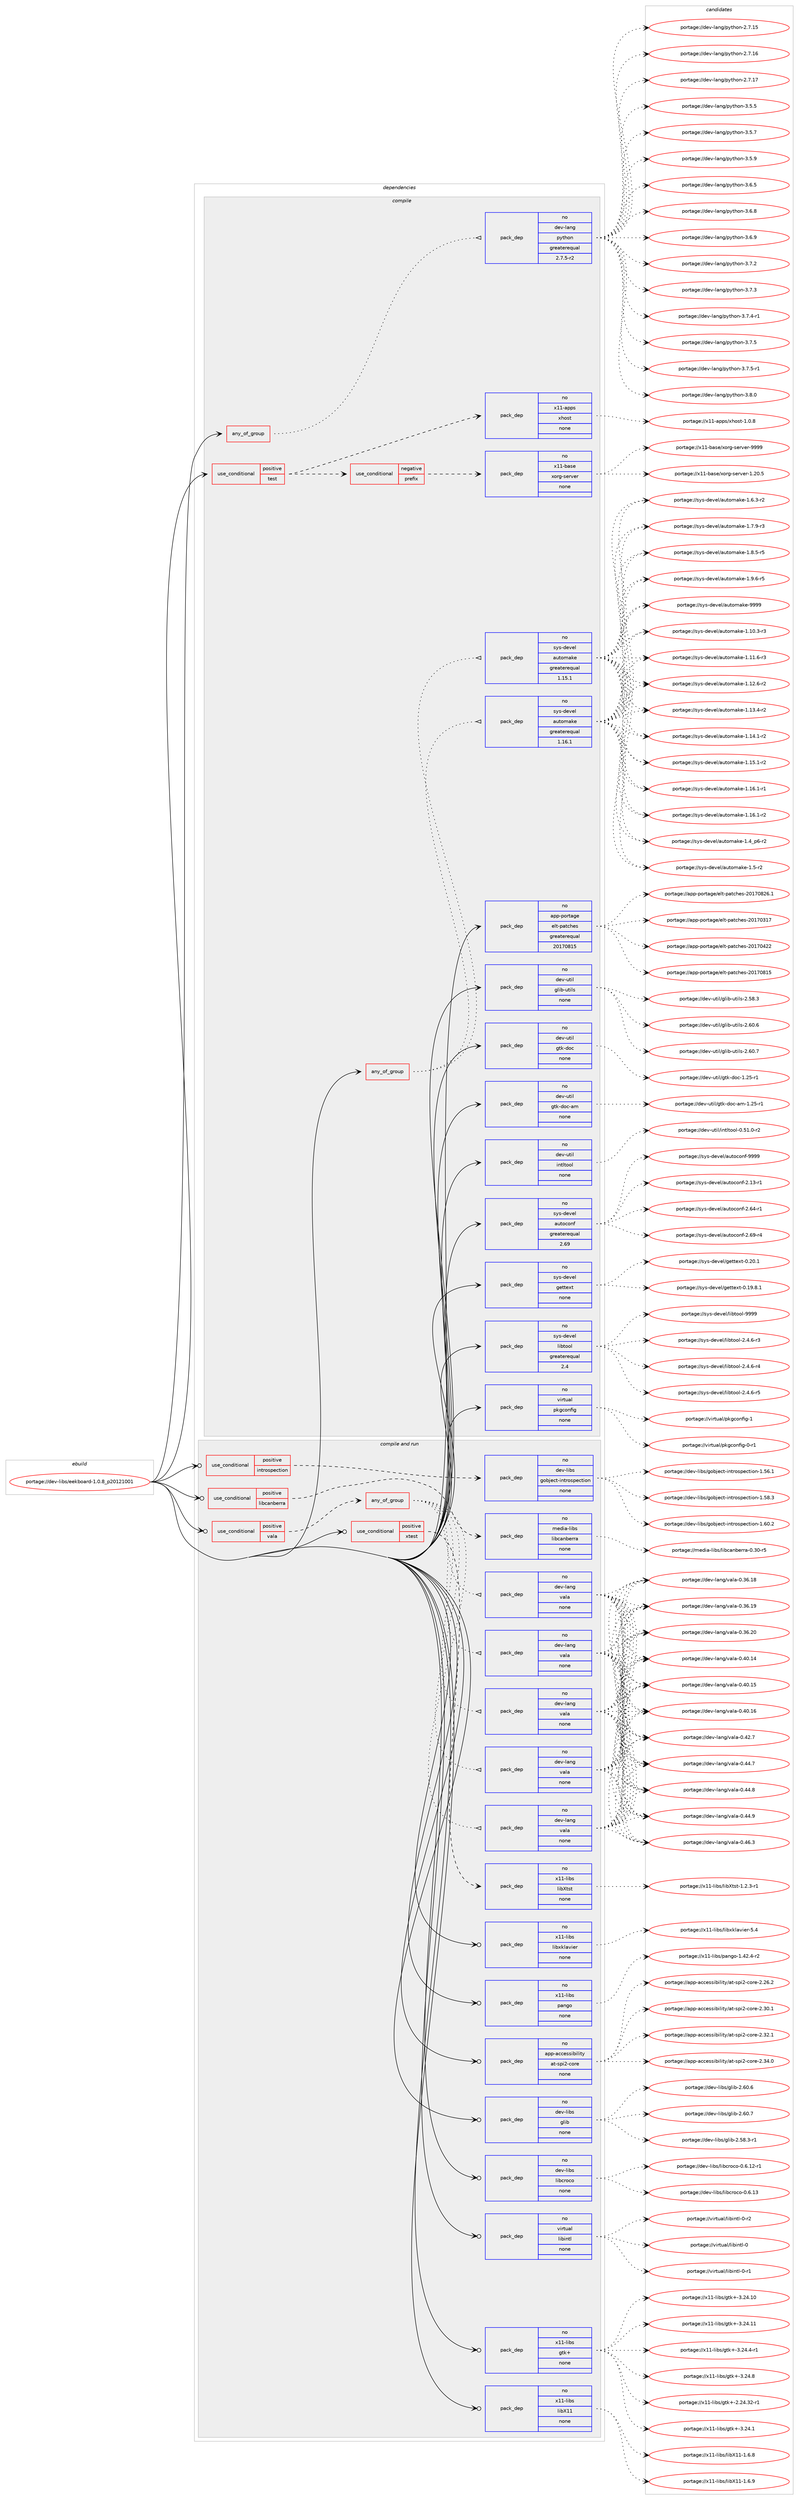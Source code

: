digraph prolog {

# *************
# Graph options
# *************

newrank=true;
concentrate=true;
compound=true;
graph [rankdir=LR,fontname=Helvetica,fontsize=10,ranksep=1.5];#, ranksep=2.5, nodesep=0.2];
edge  [arrowhead=vee];
node  [fontname=Helvetica,fontsize=10];

# **********
# The ebuild
# **********

subgraph cluster_leftcol {
color=gray;
rank=same;
label=<<i>ebuild</i>>;
id [label="portage://dev-libs/eekboard-1.0.8_p20121001", color=red, width=4, href="../dev-libs/eekboard-1.0.8_p20121001.svg"];
}

# ****************
# The dependencies
# ****************

subgraph cluster_midcol {
color=gray;
label=<<i>dependencies</i>>;
subgraph cluster_compile {
fillcolor="#eeeeee";
style=filled;
label=<<i>compile</i>>;
subgraph any2849 {
dependency98385 [label=<<TABLE BORDER="0" CELLBORDER="1" CELLSPACING="0" CELLPADDING="4"><TR><TD CELLPADDING="10">any_of_group</TD></TR></TABLE>>, shape=none, color=red];subgraph pack74915 {
dependency98386 [label=<<TABLE BORDER="0" CELLBORDER="1" CELLSPACING="0" CELLPADDING="4" WIDTH="220"><TR><TD ROWSPAN="6" CELLPADDING="30">pack_dep</TD></TR><TR><TD WIDTH="110">no</TD></TR><TR><TD>dev-lang</TD></TR><TR><TD>python</TD></TR><TR><TD>greaterequal</TD></TR><TR><TD>2.7.5-r2</TD></TR></TABLE>>, shape=none, color=blue];
}
dependency98385:e -> dependency98386:w [weight=20,style="dotted",arrowhead="oinv"];
}
id:e -> dependency98385:w [weight=20,style="solid",arrowhead="vee"];
subgraph any2850 {
dependency98387 [label=<<TABLE BORDER="0" CELLBORDER="1" CELLSPACING="0" CELLPADDING="4"><TR><TD CELLPADDING="10">any_of_group</TD></TR></TABLE>>, shape=none, color=red];subgraph pack74916 {
dependency98388 [label=<<TABLE BORDER="0" CELLBORDER="1" CELLSPACING="0" CELLPADDING="4" WIDTH="220"><TR><TD ROWSPAN="6" CELLPADDING="30">pack_dep</TD></TR><TR><TD WIDTH="110">no</TD></TR><TR><TD>sys-devel</TD></TR><TR><TD>automake</TD></TR><TR><TD>greaterequal</TD></TR><TR><TD>1.16.1</TD></TR></TABLE>>, shape=none, color=blue];
}
dependency98387:e -> dependency98388:w [weight=20,style="dotted",arrowhead="oinv"];
subgraph pack74917 {
dependency98389 [label=<<TABLE BORDER="0" CELLBORDER="1" CELLSPACING="0" CELLPADDING="4" WIDTH="220"><TR><TD ROWSPAN="6" CELLPADDING="30">pack_dep</TD></TR><TR><TD WIDTH="110">no</TD></TR><TR><TD>sys-devel</TD></TR><TR><TD>automake</TD></TR><TR><TD>greaterequal</TD></TR><TR><TD>1.15.1</TD></TR></TABLE>>, shape=none, color=blue];
}
dependency98387:e -> dependency98389:w [weight=20,style="dotted",arrowhead="oinv"];
}
id:e -> dependency98387:w [weight=20,style="solid",arrowhead="vee"];
subgraph cond20564 {
dependency98390 [label=<<TABLE BORDER="0" CELLBORDER="1" CELLSPACING="0" CELLPADDING="4"><TR><TD ROWSPAN="3" CELLPADDING="10">use_conditional</TD></TR><TR><TD>positive</TD></TR><TR><TD>test</TD></TR></TABLE>>, shape=none, color=red];
subgraph cond20565 {
dependency98391 [label=<<TABLE BORDER="0" CELLBORDER="1" CELLSPACING="0" CELLPADDING="4"><TR><TD ROWSPAN="3" CELLPADDING="10">use_conditional</TD></TR><TR><TD>negative</TD></TR><TR><TD>prefix</TD></TR></TABLE>>, shape=none, color=red];
subgraph pack74918 {
dependency98392 [label=<<TABLE BORDER="0" CELLBORDER="1" CELLSPACING="0" CELLPADDING="4" WIDTH="220"><TR><TD ROWSPAN="6" CELLPADDING="30">pack_dep</TD></TR><TR><TD WIDTH="110">no</TD></TR><TR><TD>x11-base</TD></TR><TR><TD>xorg-server</TD></TR><TR><TD>none</TD></TR><TR><TD></TD></TR></TABLE>>, shape=none, color=blue];
}
dependency98391:e -> dependency98392:w [weight=20,style="dashed",arrowhead="vee"];
}
dependency98390:e -> dependency98391:w [weight=20,style="dashed",arrowhead="vee"];
subgraph pack74919 {
dependency98393 [label=<<TABLE BORDER="0" CELLBORDER="1" CELLSPACING="0" CELLPADDING="4" WIDTH="220"><TR><TD ROWSPAN="6" CELLPADDING="30">pack_dep</TD></TR><TR><TD WIDTH="110">no</TD></TR><TR><TD>x11-apps</TD></TR><TR><TD>xhost</TD></TR><TR><TD>none</TD></TR><TR><TD></TD></TR></TABLE>>, shape=none, color=blue];
}
dependency98390:e -> dependency98393:w [weight=20,style="dashed",arrowhead="vee"];
}
id:e -> dependency98390:w [weight=20,style="solid",arrowhead="vee"];
subgraph pack74920 {
dependency98394 [label=<<TABLE BORDER="0" CELLBORDER="1" CELLSPACING="0" CELLPADDING="4" WIDTH="220"><TR><TD ROWSPAN="6" CELLPADDING="30">pack_dep</TD></TR><TR><TD WIDTH="110">no</TD></TR><TR><TD>app-portage</TD></TR><TR><TD>elt-patches</TD></TR><TR><TD>greaterequal</TD></TR><TR><TD>20170815</TD></TR></TABLE>>, shape=none, color=blue];
}
id:e -> dependency98394:w [weight=20,style="solid",arrowhead="vee"];
subgraph pack74921 {
dependency98395 [label=<<TABLE BORDER="0" CELLBORDER="1" CELLSPACING="0" CELLPADDING="4" WIDTH="220"><TR><TD ROWSPAN="6" CELLPADDING="30">pack_dep</TD></TR><TR><TD WIDTH="110">no</TD></TR><TR><TD>dev-util</TD></TR><TR><TD>glib-utils</TD></TR><TR><TD>none</TD></TR><TR><TD></TD></TR></TABLE>>, shape=none, color=blue];
}
id:e -> dependency98395:w [weight=20,style="solid",arrowhead="vee"];
subgraph pack74922 {
dependency98396 [label=<<TABLE BORDER="0" CELLBORDER="1" CELLSPACING="0" CELLPADDING="4" WIDTH="220"><TR><TD ROWSPAN="6" CELLPADDING="30">pack_dep</TD></TR><TR><TD WIDTH="110">no</TD></TR><TR><TD>dev-util</TD></TR><TR><TD>gtk-doc</TD></TR><TR><TD>none</TD></TR><TR><TD></TD></TR></TABLE>>, shape=none, color=blue];
}
id:e -> dependency98396:w [weight=20,style="solid",arrowhead="vee"];
subgraph pack74923 {
dependency98397 [label=<<TABLE BORDER="0" CELLBORDER="1" CELLSPACING="0" CELLPADDING="4" WIDTH="220"><TR><TD ROWSPAN="6" CELLPADDING="30">pack_dep</TD></TR><TR><TD WIDTH="110">no</TD></TR><TR><TD>dev-util</TD></TR><TR><TD>gtk-doc-am</TD></TR><TR><TD>none</TD></TR><TR><TD></TD></TR></TABLE>>, shape=none, color=blue];
}
id:e -> dependency98397:w [weight=20,style="solid",arrowhead="vee"];
subgraph pack74924 {
dependency98398 [label=<<TABLE BORDER="0" CELLBORDER="1" CELLSPACING="0" CELLPADDING="4" WIDTH="220"><TR><TD ROWSPAN="6" CELLPADDING="30">pack_dep</TD></TR><TR><TD WIDTH="110">no</TD></TR><TR><TD>dev-util</TD></TR><TR><TD>intltool</TD></TR><TR><TD>none</TD></TR><TR><TD></TD></TR></TABLE>>, shape=none, color=blue];
}
id:e -> dependency98398:w [weight=20,style="solid",arrowhead="vee"];
subgraph pack74925 {
dependency98399 [label=<<TABLE BORDER="0" CELLBORDER="1" CELLSPACING="0" CELLPADDING="4" WIDTH="220"><TR><TD ROWSPAN="6" CELLPADDING="30">pack_dep</TD></TR><TR><TD WIDTH="110">no</TD></TR><TR><TD>sys-devel</TD></TR><TR><TD>autoconf</TD></TR><TR><TD>greaterequal</TD></TR><TR><TD>2.69</TD></TR></TABLE>>, shape=none, color=blue];
}
id:e -> dependency98399:w [weight=20,style="solid",arrowhead="vee"];
subgraph pack74926 {
dependency98400 [label=<<TABLE BORDER="0" CELLBORDER="1" CELLSPACING="0" CELLPADDING="4" WIDTH="220"><TR><TD ROWSPAN="6" CELLPADDING="30">pack_dep</TD></TR><TR><TD WIDTH="110">no</TD></TR><TR><TD>sys-devel</TD></TR><TR><TD>gettext</TD></TR><TR><TD>none</TD></TR><TR><TD></TD></TR></TABLE>>, shape=none, color=blue];
}
id:e -> dependency98400:w [weight=20,style="solid",arrowhead="vee"];
subgraph pack74927 {
dependency98401 [label=<<TABLE BORDER="0" CELLBORDER="1" CELLSPACING="0" CELLPADDING="4" WIDTH="220"><TR><TD ROWSPAN="6" CELLPADDING="30">pack_dep</TD></TR><TR><TD WIDTH="110">no</TD></TR><TR><TD>sys-devel</TD></TR><TR><TD>libtool</TD></TR><TR><TD>greaterequal</TD></TR><TR><TD>2.4</TD></TR></TABLE>>, shape=none, color=blue];
}
id:e -> dependency98401:w [weight=20,style="solid",arrowhead="vee"];
subgraph pack74928 {
dependency98402 [label=<<TABLE BORDER="0" CELLBORDER="1" CELLSPACING="0" CELLPADDING="4" WIDTH="220"><TR><TD ROWSPAN="6" CELLPADDING="30">pack_dep</TD></TR><TR><TD WIDTH="110">no</TD></TR><TR><TD>virtual</TD></TR><TR><TD>pkgconfig</TD></TR><TR><TD>none</TD></TR><TR><TD></TD></TR></TABLE>>, shape=none, color=blue];
}
id:e -> dependency98402:w [weight=20,style="solid",arrowhead="vee"];
}
subgraph cluster_compileandrun {
fillcolor="#eeeeee";
style=filled;
label=<<i>compile and run</i>>;
subgraph cond20566 {
dependency98403 [label=<<TABLE BORDER="0" CELLBORDER="1" CELLSPACING="0" CELLPADDING="4"><TR><TD ROWSPAN="3" CELLPADDING="10">use_conditional</TD></TR><TR><TD>positive</TD></TR><TR><TD>introspection</TD></TR></TABLE>>, shape=none, color=red];
subgraph pack74929 {
dependency98404 [label=<<TABLE BORDER="0" CELLBORDER="1" CELLSPACING="0" CELLPADDING="4" WIDTH="220"><TR><TD ROWSPAN="6" CELLPADDING="30">pack_dep</TD></TR><TR><TD WIDTH="110">no</TD></TR><TR><TD>dev-libs</TD></TR><TR><TD>gobject-introspection</TD></TR><TR><TD>none</TD></TR><TR><TD></TD></TR></TABLE>>, shape=none, color=blue];
}
dependency98403:e -> dependency98404:w [weight=20,style="dashed",arrowhead="vee"];
}
id:e -> dependency98403:w [weight=20,style="solid",arrowhead="odotvee"];
subgraph cond20567 {
dependency98405 [label=<<TABLE BORDER="0" CELLBORDER="1" CELLSPACING="0" CELLPADDING="4"><TR><TD ROWSPAN="3" CELLPADDING="10">use_conditional</TD></TR><TR><TD>positive</TD></TR><TR><TD>libcanberra</TD></TR></TABLE>>, shape=none, color=red];
subgraph pack74930 {
dependency98406 [label=<<TABLE BORDER="0" CELLBORDER="1" CELLSPACING="0" CELLPADDING="4" WIDTH="220"><TR><TD ROWSPAN="6" CELLPADDING="30">pack_dep</TD></TR><TR><TD WIDTH="110">no</TD></TR><TR><TD>media-libs</TD></TR><TR><TD>libcanberra</TD></TR><TR><TD>none</TD></TR><TR><TD></TD></TR></TABLE>>, shape=none, color=blue];
}
dependency98405:e -> dependency98406:w [weight=20,style="dashed",arrowhead="vee"];
}
id:e -> dependency98405:w [weight=20,style="solid",arrowhead="odotvee"];
subgraph cond20568 {
dependency98407 [label=<<TABLE BORDER="0" CELLBORDER="1" CELLSPACING="0" CELLPADDING="4"><TR><TD ROWSPAN="3" CELLPADDING="10">use_conditional</TD></TR><TR><TD>positive</TD></TR><TR><TD>vala</TD></TR></TABLE>>, shape=none, color=red];
subgraph any2851 {
dependency98408 [label=<<TABLE BORDER="0" CELLBORDER="1" CELLSPACING="0" CELLPADDING="4"><TR><TD CELLPADDING="10">any_of_group</TD></TR></TABLE>>, shape=none, color=red];subgraph pack74931 {
dependency98409 [label=<<TABLE BORDER="0" CELLBORDER="1" CELLSPACING="0" CELLPADDING="4" WIDTH="220"><TR><TD ROWSPAN="6" CELLPADDING="30">pack_dep</TD></TR><TR><TD WIDTH="110">no</TD></TR><TR><TD>dev-lang</TD></TR><TR><TD>vala</TD></TR><TR><TD>none</TD></TR><TR><TD></TD></TR></TABLE>>, shape=none, color=blue];
}
dependency98408:e -> dependency98409:w [weight=20,style="dotted",arrowhead="oinv"];
subgraph pack74932 {
dependency98410 [label=<<TABLE BORDER="0" CELLBORDER="1" CELLSPACING="0" CELLPADDING="4" WIDTH="220"><TR><TD ROWSPAN="6" CELLPADDING="30">pack_dep</TD></TR><TR><TD WIDTH="110">no</TD></TR><TR><TD>dev-lang</TD></TR><TR><TD>vala</TD></TR><TR><TD>none</TD></TR><TR><TD></TD></TR></TABLE>>, shape=none, color=blue];
}
dependency98408:e -> dependency98410:w [weight=20,style="dotted",arrowhead="oinv"];
subgraph pack74933 {
dependency98411 [label=<<TABLE BORDER="0" CELLBORDER="1" CELLSPACING="0" CELLPADDING="4" WIDTH="220"><TR><TD ROWSPAN="6" CELLPADDING="30">pack_dep</TD></TR><TR><TD WIDTH="110">no</TD></TR><TR><TD>dev-lang</TD></TR><TR><TD>vala</TD></TR><TR><TD>none</TD></TR><TR><TD></TD></TR></TABLE>>, shape=none, color=blue];
}
dependency98408:e -> dependency98411:w [weight=20,style="dotted",arrowhead="oinv"];
subgraph pack74934 {
dependency98412 [label=<<TABLE BORDER="0" CELLBORDER="1" CELLSPACING="0" CELLPADDING="4" WIDTH="220"><TR><TD ROWSPAN="6" CELLPADDING="30">pack_dep</TD></TR><TR><TD WIDTH="110">no</TD></TR><TR><TD>dev-lang</TD></TR><TR><TD>vala</TD></TR><TR><TD>none</TD></TR><TR><TD></TD></TR></TABLE>>, shape=none, color=blue];
}
dependency98408:e -> dependency98412:w [weight=20,style="dotted",arrowhead="oinv"];
subgraph pack74935 {
dependency98413 [label=<<TABLE BORDER="0" CELLBORDER="1" CELLSPACING="0" CELLPADDING="4" WIDTH="220"><TR><TD ROWSPAN="6" CELLPADDING="30">pack_dep</TD></TR><TR><TD WIDTH="110">no</TD></TR><TR><TD>dev-lang</TD></TR><TR><TD>vala</TD></TR><TR><TD>none</TD></TR><TR><TD></TD></TR></TABLE>>, shape=none, color=blue];
}
dependency98408:e -> dependency98413:w [weight=20,style="dotted",arrowhead="oinv"];
}
dependency98407:e -> dependency98408:w [weight=20,style="dashed",arrowhead="vee"];
}
id:e -> dependency98407:w [weight=20,style="solid",arrowhead="odotvee"];
subgraph cond20569 {
dependency98414 [label=<<TABLE BORDER="0" CELLBORDER="1" CELLSPACING="0" CELLPADDING="4"><TR><TD ROWSPAN="3" CELLPADDING="10">use_conditional</TD></TR><TR><TD>positive</TD></TR><TR><TD>xtest</TD></TR></TABLE>>, shape=none, color=red];
subgraph pack74936 {
dependency98415 [label=<<TABLE BORDER="0" CELLBORDER="1" CELLSPACING="0" CELLPADDING="4" WIDTH="220"><TR><TD ROWSPAN="6" CELLPADDING="30">pack_dep</TD></TR><TR><TD WIDTH="110">no</TD></TR><TR><TD>x11-libs</TD></TR><TR><TD>libXtst</TD></TR><TR><TD>none</TD></TR><TR><TD></TD></TR></TABLE>>, shape=none, color=blue];
}
dependency98414:e -> dependency98415:w [weight=20,style="dashed",arrowhead="vee"];
}
id:e -> dependency98414:w [weight=20,style="solid",arrowhead="odotvee"];
subgraph pack74937 {
dependency98416 [label=<<TABLE BORDER="0" CELLBORDER="1" CELLSPACING="0" CELLPADDING="4" WIDTH="220"><TR><TD ROWSPAN="6" CELLPADDING="30">pack_dep</TD></TR><TR><TD WIDTH="110">no</TD></TR><TR><TD>app-accessibility</TD></TR><TR><TD>at-spi2-core</TD></TR><TR><TD>none</TD></TR><TR><TD></TD></TR></TABLE>>, shape=none, color=blue];
}
id:e -> dependency98416:w [weight=20,style="solid",arrowhead="odotvee"];
subgraph pack74938 {
dependency98417 [label=<<TABLE BORDER="0" CELLBORDER="1" CELLSPACING="0" CELLPADDING="4" WIDTH="220"><TR><TD ROWSPAN="6" CELLPADDING="30">pack_dep</TD></TR><TR><TD WIDTH="110">no</TD></TR><TR><TD>dev-libs</TD></TR><TR><TD>glib</TD></TR><TR><TD>none</TD></TR><TR><TD></TD></TR></TABLE>>, shape=none, color=blue];
}
id:e -> dependency98417:w [weight=20,style="solid",arrowhead="odotvee"];
subgraph pack74939 {
dependency98418 [label=<<TABLE BORDER="0" CELLBORDER="1" CELLSPACING="0" CELLPADDING="4" WIDTH="220"><TR><TD ROWSPAN="6" CELLPADDING="30">pack_dep</TD></TR><TR><TD WIDTH="110">no</TD></TR><TR><TD>dev-libs</TD></TR><TR><TD>libcroco</TD></TR><TR><TD>none</TD></TR><TR><TD></TD></TR></TABLE>>, shape=none, color=blue];
}
id:e -> dependency98418:w [weight=20,style="solid",arrowhead="odotvee"];
subgraph pack74940 {
dependency98419 [label=<<TABLE BORDER="0" CELLBORDER="1" CELLSPACING="0" CELLPADDING="4" WIDTH="220"><TR><TD ROWSPAN="6" CELLPADDING="30">pack_dep</TD></TR><TR><TD WIDTH="110">no</TD></TR><TR><TD>virtual</TD></TR><TR><TD>libintl</TD></TR><TR><TD>none</TD></TR><TR><TD></TD></TR></TABLE>>, shape=none, color=blue];
}
id:e -> dependency98419:w [weight=20,style="solid",arrowhead="odotvee"];
subgraph pack74941 {
dependency98420 [label=<<TABLE BORDER="0" CELLBORDER="1" CELLSPACING="0" CELLPADDING="4" WIDTH="220"><TR><TD ROWSPAN="6" CELLPADDING="30">pack_dep</TD></TR><TR><TD WIDTH="110">no</TD></TR><TR><TD>x11-libs</TD></TR><TR><TD>gtk+</TD></TR><TR><TD>none</TD></TR><TR><TD></TD></TR></TABLE>>, shape=none, color=blue];
}
id:e -> dependency98420:w [weight=20,style="solid",arrowhead="odotvee"];
subgraph pack74942 {
dependency98421 [label=<<TABLE BORDER="0" CELLBORDER="1" CELLSPACING="0" CELLPADDING="4" WIDTH="220"><TR><TD ROWSPAN="6" CELLPADDING="30">pack_dep</TD></TR><TR><TD WIDTH="110">no</TD></TR><TR><TD>x11-libs</TD></TR><TR><TD>libX11</TD></TR><TR><TD>none</TD></TR><TR><TD></TD></TR></TABLE>>, shape=none, color=blue];
}
id:e -> dependency98421:w [weight=20,style="solid",arrowhead="odotvee"];
subgraph pack74943 {
dependency98422 [label=<<TABLE BORDER="0" CELLBORDER="1" CELLSPACING="0" CELLPADDING="4" WIDTH="220"><TR><TD ROWSPAN="6" CELLPADDING="30">pack_dep</TD></TR><TR><TD WIDTH="110">no</TD></TR><TR><TD>x11-libs</TD></TR><TR><TD>libxklavier</TD></TR><TR><TD>none</TD></TR><TR><TD></TD></TR></TABLE>>, shape=none, color=blue];
}
id:e -> dependency98422:w [weight=20,style="solid",arrowhead="odotvee"];
subgraph pack74944 {
dependency98423 [label=<<TABLE BORDER="0" CELLBORDER="1" CELLSPACING="0" CELLPADDING="4" WIDTH="220"><TR><TD ROWSPAN="6" CELLPADDING="30">pack_dep</TD></TR><TR><TD WIDTH="110">no</TD></TR><TR><TD>x11-libs</TD></TR><TR><TD>pango</TD></TR><TR><TD>none</TD></TR><TR><TD></TD></TR></TABLE>>, shape=none, color=blue];
}
id:e -> dependency98423:w [weight=20,style="solid",arrowhead="odotvee"];
}
subgraph cluster_run {
fillcolor="#eeeeee";
style=filled;
label=<<i>run</i>>;
}
}

# **************
# The candidates
# **************

subgraph cluster_choices {
rank=same;
color=gray;
label=<<i>candidates</i>>;

subgraph choice74915 {
color=black;
nodesep=1;
choiceportage10010111845108971101034711212111610411111045504655464953 [label="portage://dev-lang/python-2.7.15", color=red, width=4,href="../dev-lang/python-2.7.15.svg"];
choiceportage10010111845108971101034711212111610411111045504655464954 [label="portage://dev-lang/python-2.7.16", color=red, width=4,href="../dev-lang/python-2.7.16.svg"];
choiceportage10010111845108971101034711212111610411111045504655464955 [label="portage://dev-lang/python-2.7.17", color=red, width=4,href="../dev-lang/python-2.7.17.svg"];
choiceportage100101118451089711010347112121116104111110455146534653 [label="portage://dev-lang/python-3.5.5", color=red, width=4,href="../dev-lang/python-3.5.5.svg"];
choiceportage100101118451089711010347112121116104111110455146534655 [label="portage://dev-lang/python-3.5.7", color=red, width=4,href="../dev-lang/python-3.5.7.svg"];
choiceportage100101118451089711010347112121116104111110455146534657 [label="portage://dev-lang/python-3.5.9", color=red, width=4,href="../dev-lang/python-3.5.9.svg"];
choiceportage100101118451089711010347112121116104111110455146544653 [label="portage://dev-lang/python-3.6.5", color=red, width=4,href="../dev-lang/python-3.6.5.svg"];
choiceportage100101118451089711010347112121116104111110455146544656 [label="portage://dev-lang/python-3.6.8", color=red, width=4,href="../dev-lang/python-3.6.8.svg"];
choiceportage100101118451089711010347112121116104111110455146544657 [label="portage://dev-lang/python-3.6.9", color=red, width=4,href="../dev-lang/python-3.6.9.svg"];
choiceportage100101118451089711010347112121116104111110455146554650 [label="portage://dev-lang/python-3.7.2", color=red, width=4,href="../dev-lang/python-3.7.2.svg"];
choiceportage100101118451089711010347112121116104111110455146554651 [label="portage://dev-lang/python-3.7.3", color=red, width=4,href="../dev-lang/python-3.7.3.svg"];
choiceportage1001011184510897110103471121211161041111104551465546524511449 [label="portage://dev-lang/python-3.7.4-r1", color=red, width=4,href="../dev-lang/python-3.7.4-r1.svg"];
choiceportage100101118451089711010347112121116104111110455146554653 [label="portage://dev-lang/python-3.7.5", color=red, width=4,href="../dev-lang/python-3.7.5.svg"];
choiceportage1001011184510897110103471121211161041111104551465546534511449 [label="portage://dev-lang/python-3.7.5-r1", color=red, width=4,href="../dev-lang/python-3.7.5-r1.svg"];
choiceportage100101118451089711010347112121116104111110455146564648 [label="portage://dev-lang/python-3.8.0", color=red, width=4,href="../dev-lang/python-3.8.0.svg"];
dependency98386:e -> choiceportage10010111845108971101034711212111610411111045504655464953:w [style=dotted,weight="100"];
dependency98386:e -> choiceportage10010111845108971101034711212111610411111045504655464954:w [style=dotted,weight="100"];
dependency98386:e -> choiceportage10010111845108971101034711212111610411111045504655464955:w [style=dotted,weight="100"];
dependency98386:e -> choiceportage100101118451089711010347112121116104111110455146534653:w [style=dotted,weight="100"];
dependency98386:e -> choiceportage100101118451089711010347112121116104111110455146534655:w [style=dotted,weight="100"];
dependency98386:e -> choiceportage100101118451089711010347112121116104111110455146534657:w [style=dotted,weight="100"];
dependency98386:e -> choiceportage100101118451089711010347112121116104111110455146544653:w [style=dotted,weight="100"];
dependency98386:e -> choiceportage100101118451089711010347112121116104111110455146544656:w [style=dotted,weight="100"];
dependency98386:e -> choiceportage100101118451089711010347112121116104111110455146544657:w [style=dotted,weight="100"];
dependency98386:e -> choiceportage100101118451089711010347112121116104111110455146554650:w [style=dotted,weight="100"];
dependency98386:e -> choiceportage100101118451089711010347112121116104111110455146554651:w [style=dotted,weight="100"];
dependency98386:e -> choiceportage1001011184510897110103471121211161041111104551465546524511449:w [style=dotted,weight="100"];
dependency98386:e -> choiceportage100101118451089711010347112121116104111110455146554653:w [style=dotted,weight="100"];
dependency98386:e -> choiceportage1001011184510897110103471121211161041111104551465546534511449:w [style=dotted,weight="100"];
dependency98386:e -> choiceportage100101118451089711010347112121116104111110455146564648:w [style=dotted,weight="100"];
}
subgraph choice74916 {
color=black;
nodesep=1;
choiceportage11512111545100101118101108479711711611110997107101454946494846514511451 [label="portage://sys-devel/automake-1.10.3-r3", color=red, width=4,href="../sys-devel/automake-1.10.3-r3.svg"];
choiceportage11512111545100101118101108479711711611110997107101454946494946544511451 [label="portage://sys-devel/automake-1.11.6-r3", color=red, width=4,href="../sys-devel/automake-1.11.6-r3.svg"];
choiceportage11512111545100101118101108479711711611110997107101454946495046544511450 [label="portage://sys-devel/automake-1.12.6-r2", color=red, width=4,href="../sys-devel/automake-1.12.6-r2.svg"];
choiceportage11512111545100101118101108479711711611110997107101454946495146524511450 [label="portage://sys-devel/automake-1.13.4-r2", color=red, width=4,href="../sys-devel/automake-1.13.4-r2.svg"];
choiceportage11512111545100101118101108479711711611110997107101454946495246494511450 [label="portage://sys-devel/automake-1.14.1-r2", color=red, width=4,href="../sys-devel/automake-1.14.1-r2.svg"];
choiceportage11512111545100101118101108479711711611110997107101454946495346494511450 [label="portage://sys-devel/automake-1.15.1-r2", color=red, width=4,href="../sys-devel/automake-1.15.1-r2.svg"];
choiceportage11512111545100101118101108479711711611110997107101454946495446494511449 [label="portage://sys-devel/automake-1.16.1-r1", color=red, width=4,href="../sys-devel/automake-1.16.1-r1.svg"];
choiceportage11512111545100101118101108479711711611110997107101454946495446494511450 [label="portage://sys-devel/automake-1.16.1-r2", color=red, width=4,href="../sys-devel/automake-1.16.1-r2.svg"];
choiceportage115121115451001011181011084797117116111109971071014549465295112544511450 [label="portage://sys-devel/automake-1.4_p6-r2", color=red, width=4,href="../sys-devel/automake-1.4_p6-r2.svg"];
choiceportage11512111545100101118101108479711711611110997107101454946534511450 [label="portage://sys-devel/automake-1.5-r2", color=red, width=4,href="../sys-devel/automake-1.5-r2.svg"];
choiceportage115121115451001011181011084797117116111109971071014549465446514511450 [label="portage://sys-devel/automake-1.6.3-r2", color=red, width=4,href="../sys-devel/automake-1.6.3-r2.svg"];
choiceportage115121115451001011181011084797117116111109971071014549465546574511451 [label="portage://sys-devel/automake-1.7.9-r3", color=red, width=4,href="../sys-devel/automake-1.7.9-r3.svg"];
choiceportage115121115451001011181011084797117116111109971071014549465646534511453 [label="portage://sys-devel/automake-1.8.5-r5", color=red, width=4,href="../sys-devel/automake-1.8.5-r5.svg"];
choiceportage115121115451001011181011084797117116111109971071014549465746544511453 [label="portage://sys-devel/automake-1.9.6-r5", color=red, width=4,href="../sys-devel/automake-1.9.6-r5.svg"];
choiceportage115121115451001011181011084797117116111109971071014557575757 [label="portage://sys-devel/automake-9999", color=red, width=4,href="../sys-devel/automake-9999.svg"];
dependency98388:e -> choiceportage11512111545100101118101108479711711611110997107101454946494846514511451:w [style=dotted,weight="100"];
dependency98388:e -> choiceportage11512111545100101118101108479711711611110997107101454946494946544511451:w [style=dotted,weight="100"];
dependency98388:e -> choiceportage11512111545100101118101108479711711611110997107101454946495046544511450:w [style=dotted,weight="100"];
dependency98388:e -> choiceportage11512111545100101118101108479711711611110997107101454946495146524511450:w [style=dotted,weight="100"];
dependency98388:e -> choiceportage11512111545100101118101108479711711611110997107101454946495246494511450:w [style=dotted,weight="100"];
dependency98388:e -> choiceportage11512111545100101118101108479711711611110997107101454946495346494511450:w [style=dotted,weight="100"];
dependency98388:e -> choiceportage11512111545100101118101108479711711611110997107101454946495446494511449:w [style=dotted,weight="100"];
dependency98388:e -> choiceportage11512111545100101118101108479711711611110997107101454946495446494511450:w [style=dotted,weight="100"];
dependency98388:e -> choiceportage115121115451001011181011084797117116111109971071014549465295112544511450:w [style=dotted,weight="100"];
dependency98388:e -> choiceportage11512111545100101118101108479711711611110997107101454946534511450:w [style=dotted,weight="100"];
dependency98388:e -> choiceportage115121115451001011181011084797117116111109971071014549465446514511450:w [style=dotted,weight="100"];
dependency98388:e -> choiceportage115121115451001011181011084797117116111109971071014549465546574511451:w [style=dotted,weight="100"];
dependency98388:e -> choiceportage115121115451001011181011084797117116111109971071014549465646534511453:w [style=dotted,weight="100"];
dependency98388:e -> choiceportage115121115451001011181011084797117116111109971071014549465746544511453:w [style=dotted,weight="100"];
dependency98388:e -> choiceportage115121115451001011181011084797117116111109971071014557575757:w [style=dotted,weight="100"];
}
subgraph choice74917 {
color=black;
nodesep=1;
choiceportage11512111545100101118101108479711711611110997107101454946494846514511451 [label="portage://sys-devel/automake-1.10.3-r3", color=red, width=4,href="../sys-devel/automake-1.10.3-r3.svg"];
choiceportage11512111545100101118101108479711711611110997107101454946494946544511451 [label="portage://sys-devel/automake-1.11.6-r3", color=red, width=4,href="../sys-devel/automake-1.11.6-r3.svg"];
choiceportage11512111545100101118101108479711711611110997107101454946495046544511450 [label="portage://sys-devel/automake-1.12.6-r2", color=red, width=4,href="../sys-devel/automake-1.12.6-r2.svg"];
choiceportage11512111545100101118101108479711711611110997107101454946495146524511450 [label="portage://sys-devel/automake-1.13.4-r2", color=red, width=4,href="../sys-devel/automake-1.13.4-r2.svg"];
choiceportage11512111545100101118101108479711711611110997107101454946495246494511450 [label="portage://sys-devel/automake-1.14.1-r2", color=red, width=4,href="../sys-devel/automake-1.14.1-r2.svg"];
choiceportage11512111545100101118101108479711711611110997107101454946495346494511450 [label="portage://sys-devel/automake-1.15.1-r2", color=red, width=4,href="../sys-devel/automake-1.15.1-r2.svg"];
choiceportage11512111545100101118101108479711711611110997107101454946495446494511449 [label="portage://sys-devel/automake-1.16.1-r1", color=red, width=4,href="../sys-devel/automake-1.16.1-r1.svg"];
choiceportage11512111545100101118101108479711711611110997107101454946495446494511450 [label="portage://sys-devel/automake-1.16.1-r2", color=red, width=4,href="../sys-devel/automake-1.16.1-r2.svg"];
choiceportage115121115451001011181011084797117116111109971071014549465295112544511450 [label="portage://sys-devel/automake-1.4_p6-r2", color=red, width=4,href="../sys-devel/automake-1.4_p6-r2.svg"];
choiceportage11512111545100101118101108479711711611110997107101454946534511450 [label="portage://sys-devel/automake-1.5-r2", color=red, width=4,href="../sys-devel/automake-1.5-r2.svg"];
choiceportage115121115451001011181011084797117116111109971071014549465446514511450 [label="portage://sys-devel/automake-1.6.3-r2", color=red, width=4,href="../sys-devel/automake-1.6.3-r2.svg"];
choiceportage115121115451001011181011084797117116111109971071014549465546574511451 [label="portage://sys-devel/automake-1.7.9-r3", color=red, width=4,href="../sys-devel/automake-1.7.9-r3.svg"];
choiceportage115121115451001011181011084797117116111109971071014549465646534511453 [label="portage://sys-devel/automake-1.8.5-r5", color=red, width=4,href="../sys-devel/automake-1.8.5-r5.svg"];
choiceportage115121115451001011181011084797117116111109971071014549465746544511453 [label="portage://sys-devel/automake-1.9.6-r5", color=red, width=4,href="../sys-devel/automake-1.9.6-r5.svg"];
choiceportage115121115451001011181011084797117116111109971071014557575757 [label="portage://sys-devel/automake-9999", color=red, width=4,href="../sys-devel/automake-9999.svg"];
dependency98389:e -> choiceportage11512111545100101118101108479711711611110997107101454946494846514511451:w [style=dotted,weight="100"];
dependency98389:e -> choiceportage11512111545100101118101108479711711611110997107101454946494946544511451:w [style=dotted,weight="100"];
dependency98389:e -> choiceportage11512111545100101118101108479711711611110997107101454946495046544511450:w [style=dotted,weight="100"];
dependency98389:e -> choiceportage11512111545100101118101108479711711611110997107101454946495146524511450:w [style=dotted,weight="100"];
dependency98389:e -> choiceportage11512111545100101118101108479711711611110997107101454946495246494511450:w [style=dotted,weight="100"];
dependency98389:e -> choiceportage11512111545100101118101108479711711611110997107101454946495346494511450:w [style=dotted,weight="100"];
dependency98389:e -> choiceportage11512111545100101118101108479711711611110997107101454946495446494511449:w [style=dotted,weight="100"];
dependency98389:e -> choiceportage11512111545100101118101108479711711611110997107101454946495446494511450:w [style=dotted,weight="100"];
dependency98389:e -> choiceportage115121115451001011181011084797117116111109971071014549465295112544511450:w [style=dotted,weight="100"];
dependency98389:e -> choiceportage11512111545100101118101108479711711611110997107101454946534511450:w [style=dotted,weight="100"];
dependency98389:e -> choiceportage115121115451001011181011084797117116111109971071014549465446514511450:w [style=dotted,weight="100"];
dependency98389:e -> choiceportage115121115451001011181011084797117116111109971071014549465546574511451:w [style=dotted,weight="100"];
dependency98389:e -> choiceportage115121115451001011181011084797117116111109971071014549465646534511453:w [style=dotted,weight="100"];
dependency98389:e -> choiceportage115121115451001011181011084797117116111109971071014549465746544511453:w [style=dotted,weight="100"];
dependency98389:e -> choiceportage115121115451001011181011084797117116111109971071014557575757:w [style=dotted,weight="100"];
}
subgraph choice74918 {
color=black;
nodesep=1;
choiceportage1204949459897115101471201111141034511510111411810111445494650484653 [label="portage://x11-base/xorg-server-1.20.5", color=red, width=4,href="../x11-base/xorg-server-1.20.5.svg"];
choiceportage120494945989711510147120111114103451151011141181011144557575757 [label="portage://x11-base/xorg-server-9999", color=red, width=4,href="../x11-base/xorg-server-9999.svg"];
dependency98392:e -> choiceportage1204949459897115101471201111141034511510111411810111445494650484653:w [style=dotted,weight="100"];
dependency98392:e -> choiceportage120494945989711510147120111114103451151011141181011144557575757:w [style=dotted,weight="100"];
}
subgraph choice74919 {
color=black;
nodesep=1;
choiceportage1204949459711211211547120104111115116454946484656 [label="portage://x11-apps/xhost-1.0.8", color=red, width=4,href="../x11-apps/xhost-1.0.8.svg"];
dependency98393:e -> choiceportage1204949459711211211547120104111115116454946484656:w [style=dotted,weight="100"];
}
subgraph choice74920 {
color=black;
nodesep=1;
choiceportage97112112451121111141169710310147101108116451129711699104101115455048495548514955 [label="portage://app-portage/elt-patches-20170317", color=red, width=4,href="../app-portage/elt-patches-20170317.svg"];
choiceportage97112112451121111141169710310147101108116451129711699104101115455048495548525050 [label="portage://app-portage/elt-patches-20170422", color=red, width=4,href="../app-portage/elt-patches-20170422.svg"];
choiceportage97112112451121111141169710310147101108116451129711699104101115455048495548564953 [label="portage://app-portage/elt-patches-20170815", color=red, width=4,href="../app-portage/elt-patches-20170815.svg"];
choiceportage971121124511211111411697103101471011081164511297116991041011154550484955485650544649 [label="portage://app-portage/elt-patches-20170826.1", color=red, width=4,href="../app-portage/elt-patches-20170826.1.svg"];
dependency98394:e -> choiceportage97112112451121111141169710310147101108116451129711699104101115455048495548514955:w [style=dotted,weight="100"];
dependency98394:e -> choiceportage97112112451121111141169710310147101108116451129711699104101115455048495548525050:w [style=dotted,weight="100"];
dependency98394:e -> choiceportage97112112451121111141169710310147101108116451129711699104101115455048495548564953:w [style=dotted,weight="100"];
dependency98394:e -> choiceportage971121124511211111411697103101471011081164511297116991041011154550484955485650544649:w [style=dotted,weight="100"];
}
subgraph choice74921 {
color=black;
nodesep=1;
choiceportage1001011184511711610510847103108105984511711610510811545504653564651 [label="portage://dev-util/glib-utils-2.58.3", color=red, width=4,href="../dev-util/glib-utils-2.58.3.svg"];
choiceportage1001011184511711610510847103108105984511711610510811545504654484654 [label="portage://dev-util/glib-utils-2.60.6", color=red, width=4,href="../dev-util/glib-utils-2.60.6.svg"];
choiceportage1001011184511711610510847103108105984511711610510811545504654484655 [label="portage://dev-util/glib-utils-2.60.7", color=red, width=4,href="../dev-util/glib-utils-2.60.7.svg"];
dependency98395:e -> choiceportage1001011184511711610510847103108105984511711610510811545504653564651:w [style=dotted,weight="100"];
dependency98395:e -> choiceportage1001011184511711610510847103108105984511711610510811545504654484654:w [style=dotted,weight="100"];
dependency98395:e -> choiceportage1001011184511711610510847103108105984511711610510811545504654484655:w [style=dotted,weight="100"];
}
subgraph choice74922 {
color=black;
nodesep=1;
choiceportage1001011184511711610510847103116107451001119945494650534511449 [label="portage://dev-util/gtk-doc-1.25-r1", color=red, width=4,href="../dev-util/gtk-doc-1.25-r1.svg"];
dependency98396:e -> choiceportage1001011184511711610510847103116107451001119945494650534511449:w [style=dotted,weight="100"];
}
subgraph choice74923 {
color=black;
nodesep=1;
choiceportage10010111845117116105108471031161074510011199459710945494650534511449 [label="portage://dev-util/gtk-doc-am-1.25-r1", color=red, width=4,href="../dev-util/gtk-doc-am-1.25-r1.svg"];
dependency98397:e -> choiceportage10010111845117116105108471031161074510011199459710945494650534511449:w [style=dotted,weight="100"];
}
subgraph choice74924 {
color=black;
nodesep=1;
choiceportage1001011184511711610510847105110116108116111111108454846534946484511450 [label="portage://dev-util/intltool-0.51.0-r2", color=red, width=4,href="../dev-util/intltool-0.51.0-r2.svg"];
dependency98398:e -> choiceportage1001011184511711610510847105110116108116111111108454846534946484511450:w [style=dotted,weight="100"];
}
subgraph choice74925 {
color=black;
nodesep=1;
choiceportage1151211154510010111810110847971171161119911111010245504649514511449 [label="portage://sys-devel/autoconf-2.13-r1", color=red, width=4,href="../sys-devel/autoconf-2.13-r1.svg"];
choiceportage1151211154510010111810110847971171161119911111010245504654524511449 [label="portage://sys-devel/autoconf-2.64-r1", color=red, width=4,href="../sys-devel/autoconf-2.64-r1.svg"];
choiceportage1151211154510010111810110847971171161119911111010245504654574511452 [label="portage://sys-devel/autoconf-2.69-r4", color=red, width=4,href="../sys-devel/autoconf-2.69-r4.svg"];
choiceportage115121115451001011181011084797117116111991111101024557575757 [label="portage://sys-devel/autoconf-9999", color=red, width=4,href="../sys-devel/autoconf-9999.svg"];
dependency98399:e -> choiceportage1151211154510010111810110847971171161119911111010245504649514511449:w [style=dotted,weight="100"];
dependency98399:e -> choiceportage1151211154510010111810110847971171161119911111010245504654524511449:w [style=dotted,weight="100"];
dependency98399:e -> choiceportage1151211154510010111810110847971171161119911111010245504654574511452:w [style=dotted,weight="100"];
dependency98399:e -> choiceportage115121115451001011181011084797117116111991111101024557575757:w [style=dotted,weight="100"];
}
subgraph choice74926 {
color=black;
nodesep=1;
choiceportage1151211154510010111810110847103101116116101120116454846495746564649 [label="portage://sys-devel/gettext-0.19.8.1", color=red, width=4,href="../sys-devel/gettext-0.19.8.1.svg"];
choiceportage115121115451001011181011084710310111611610112011645484650484649 [label="portage://sys-devel/gettext-0.20.1", color=red, width=4,href="../sys-devel/gettext-0.20.1.svg"];
dependency98400:e -> choiceportage1151211154510010111810110847103101116116101120116454846495746564649:w [style=dotted,weight="100"];
dependency98400:e -> choiceportage115121115451001011181011084710310111611610112011645484650484649:w [style=dotted,weight="100"];
}
subgraph choice74927 {
color=black;
nodesep=1;
choiceportage1151211154510010111810110847108105981161111111084550465246544511451 [label="portage://sys-devel/libtool-2.4.6-r3", color=red, width=4,href="../sys-devel/libtool-2.4.6-r3.svg"];
choiceportage1151211154510010111810110847108105981161111111084550465246544511452 [label="portage://sys-devel/libtool-2.4.6-r4", color=red, width=4,href="../sys-devel/libtool-2.4.6-r4.svg"];
choiceportage1151211154510010111810110847108105981161111111084550465246544511453 [label="portage://sys-devel/libtool-2.4.6-r5", color=red, width=4,href="../sys-devel/libtool-2.4.6-r5.svg"];
choiceportage1151211154510010111810110847108105981161111111084557575757 [label="portage://sys-devel/libtool-9999", color=red, width=4,href="../sys-devel/libtool-9999.svg"];
dependency98401:e -> choiceportage1151211154510010111810110847108105981161111111084550465246544511451:w [style=dotted,weight="100"];
dependency98401:e -> choiceportage1151211154510010111810110847108105981161111111084550465246544511452:w [style=dotted,weight="100"];
dependency98401:e -> choiceportage1151211154510010111810110847108105981161111111084550465246544511453:w [style=dotted,weight="100"];
dependency98401:e -> choiceportage1151211154510010111810110847108105981161111111084557575757:w [style=dotted,weight="100"];
}
subgraph choice74928 {
color=black;
nodesep=1;
choiceportage11810511411611797108471121071039911111010210510345484511449 [label="portage://virtual/pkgconfig-0-r1", color=red, width=4,href="../virtual/pkgconfig-0-r1.svg"];
choiceportage1181051141161179710847112107103991111101021051034549 [label="portage://virtual/pkgconfig-1", color=red, width=4,href="../virtual/pkgconfig-1.svg"];
dependency98402:e -> choiceportage11810511411611797108471121071039911111010210510345484511449:w [style=dotted,weight="100"];
dependency98402:e -> choiceportage1181051141161179710847112107103991111101021051034549:w [style=dotted,weight="100"];
}
subgraph choice74929 {
color=black;
nodesep=1;
choiceportage1001011184510810598115471031119810610199116451051101161141111151121019911610511111045494653544649 [label="portage://dev-libs/gobject-introspection-1.56.1", color=red, width=4,href="../dev-libs/gobject-introspection-1.56.1.svg"];
choiceportage1001011184510810598115471031119810610199116451051101161141111151121019911610511111045494653564651 [label="portage://dev-libs/gobject-introspection-1.58.3", color=red, width=4,href="../dev-libs/gobject-introspection-1.58.3.svg"];
choiceportage1001011184510810598115471031119810610199116451051101161141111151121019911610511111045494654484650 [label="portage://dev-libs/gobject-introspection-1.60.2", color=red, width=4,href="../dev-libs/gobject-introspection-1.60.2.svg"];
dependency98404:e -> choiceportage1001011184510810598115471031119810610199116451051101161141111151121019911610511111045494653544649:w [style=dotted,weight="100"];
dependency98404:e -> choiceportage1001011184510810598115471031119810610199116451051101161141111151121019911610511111045494653564651:w [style=dotted,weight="100"];
dependency98404:e -> choiceportage1001011184510810598115471031119810610199116451051101161141111151121019911610511111045494654484650:w [style=dotted,weight="100"];
}
subgraph choice74930 {
color=black;
nodesep=1;
choiceportage10910110010597451081059811547108105989997110981011141149745484651484511453 [label="portage://media-libs/libcanberra-0.30-r5", color=red, width=4,href="../media-libs/libcanberra-0.30-r5.svg"];
dependency98406:e -> choiceportage10910110010597451081059811547108105989997110981011141149745484651484511453:w [style=dotted,weight="100"];
}
subgraph choice74931 {
color=black;
nodesep=1;
choiceportage10010111845108971101034711897108974548465154464956 [label="portage://dev-lang/vala-0.36.18", color=red, width=4,href="../dev-lang/vala-0.36.18.svg"];
choiceportage10010111845108971101034711897108974548465154464957 [label="portage://dev-lang/vala-0.36.19", color=red, width=4,href="../dev-lang/vala-0.36.19.svg"];
choiceportage10010111845108971101034711897108974548465154465048 [label="portage://dev-lang/vala-0.36.20", color=red, width=4,href="../dev-lang/vala-0.36.20.svg"];
choiceportage10010111845108971101034711897108974548465248464952 [label="portage://dev-lang/vala-0.40.14", color=red, width=4,href="../dev-lang/vala-0.40.14.svg"];
choiceportage10010111845108971101034711897108974548465248464953 [label="portage://dev-lang/vala-0.40.15", color=red, width=4,href="../dev-lang/vala-0.40.15.svg"];
choiceportage10010111845108971101034711897108974548465248464954 [label="portage://dev-lang/vala-0.40.16", color=red, width=4,href="../dev-lang/vala-0.40.16.svg"];
choiceportage100101118451089711010347118971089745484652504655 [label="portage://dev-lang/vala-0.42.7", color=red, width=4,href="../dev-lang/vala-0.42.7.svg"];
choiceportage100101118451089711010347118971089745484652524655 [label="portage://dev-lang/vala-0.44.7", color=red, width=4,href="../dev-lang/vala-0.44.7.svg"];
choiceportage100101118451089711010347118971089745484652524656 [label="portage://dev-lang/vala-0.44.8", color=red, width=4,href="../dev-lang/vala-0.44.8.svg"];
choiceportage100101118451089711010347118971089745484652524657 [label="portage://dev-lang/vala-0.44.9", color=red, width=4,href="../dev-lang/vala-0.44.9.svg"];
choiceportage100101118451089711010347118971089745484652544651 [label="portage://dev-lang/vala-0.46.3", color=red, width=4,href="../dev-lang/vala-0.46.3.svg"];
dependency98409:e -> choiceportage10010111845108971101034711897108974548465154464956:w [style=dotted,weight="100"];
dependency98409:e -> choiceportage10010111845108971101034711897108974548465154464957:w [style=dotted,weight="100"];
dependency98409:e -> choiceportage10010111845108971101034711897108974548465154465048:w [style=dotted,weight="100"];
dependency98409:e -> choiceportage10010111845108971101034711897108974548465248464952:w [style=dotted,weight="100"];
dependency98409:e -> choiceportage10010111845108971101034711897108974548465248464953:w [style=dotted,weight="100"];
dependency98409:e -> choiceportage10010111845108971101034711897108974548465248464954:w [style=dotted,weight="100"];
dependency98409:e -> choiceportage100101118451089711010347118971089745484652504655:w [style=dotted,weight="100"];
dependency98409:e -> choiceportage100101118451089711010347118971089745484652524655:w [style=dotted,weight="100"];
dependency98409:e -> choiceportage100101118451089711010347118971089745484652524656:w [style=dotted,weight="100"];
dependency98409:e -> choiceportage100101118451089711010347118971089745484652524657:w [style=dotted,weight="100"];
dependency98409:e -> choiceportage100101118451089711010347118971089745484652544651:w [style=dotted,weight="100"];
}
subgraph choice74932 {
color=black;
nodesep=1;
choiceportage10010111845108971101034711897108974548465154464956 [label="portage://dev-lang/vala-0.36.18", color=red, width=4,href="../dev-lang/vala-0.36.18.svg"];
choiceportage10010111845108971101034711897108974548465154464957 [label="portage://dev-lang/vala-0.36.19", color=red, width=4,href="../dev-lang/vala-0.36.19.svg"];
choiceportage10010111845108971101034711897108974548465154465048 [label="portage://dev-lang/vala-0.36.20", color=red, width=4,href="../dev-lang/vala-0.36.20.svg"];
choiceportage10010111845108971101034711897108974548465248464952 [label="portage://dev-lang/vala-0.40.14", color=red, width=4,href="../dev-lang/vala-0.40.14.svg"];
choiceportage10010111845108971101034711897108974548465248464953 [label="portage://dev-lang/vala-0.40.15", color=red, width=4,href="../dev-lang/vala-0.40.15.svg"];
choiceportage10010111845108971101034711897108974548465248464954 [label="portage://dev-lang/vala-0.40.16", color=red, width=4,href="../dev-lang/vala-0.40.16.svg"];
choiceportage100101118451089711010347118971089745484652504655 [label="portage://dev-lang/vala-0.42.7", color=red, width=4,href="../dev-lang/vala-0.42.7.svg"];
choiceportage100101118451089711010347118971089745484652524655 [label="portage://dev-lang/vala-0.44.7", color=red, width=4,href="../dev-lang/vala-0.44.7.svg"];
choiceportage100101118451089711010347118971089745484652524656 [label="portage://dev-lang/vala-0.44.8", color=red, width=4,href="../dev-lang/vala-0.44.8.svg"];
choiceportage100101118451089711010347118971089745484652524657 [label="portage://dev-lang/vala-0.44.9", color=red, width=4,href="../dev-lang/vala-0.44.9.svg"];
choiceportage100101118451089711010347118971089745484652544651 [label="portage://dev-lang/vala-0.46.3", color=red, width=4,href="../dev-lang/vala-0.46.3.svg"];
dependency98410:e -> choiceportage10010111845108971101034711897108974548465154464956:w [style=dotted,weight="100"];
dependency98410:e -> choiceportage10010111845108971101034711897108974548465154464957:w [style=dotted,weight="100"];
dependency98410:e -> choiceportage10010111845108971101034711897108974548465154465048:w [style=dotted,weight="100"];
dependency98410:e -> choiceportage10010111845108971101034711897108974548465248464952:w [style=dotted,weight="100"];
dependency98410:e -> choiceportage10010111845108971101034711897108974548465248464953:w [style=dotted,weight="100"];
dependency98410:e -> choiceportage10010111845108971101034711897108974548465248464954:w [style=dotted,weight="100"];
dependency98410:e -> choiceportage100101118451089711010347118971089745484652504655:w [style=dotted,weight="100"];
dependency98410:e -> choiceportage100101118451089711010347118971089745484652524655:w [style=dotted,weight="100"];
dependency98410:e -> choiceportage100101118451089711010347118971089745484652524656:w [style=dotted,weight="100"];
dependency98410:e -> choiceportage100101118451089711010347118971089745484652524657:w [style=dotted,weight="100"];
dependency98410:e -> choiceportage100101118451089711010347118971089745484652544651:w [style=dotted,weight="100"];
}
subgraph choice74933 {
color=black;
nodesep=1;
choiceportage10010111845108971101034711897108974548465154464956 [label="portage://dev-lang/vala-0.36.18", color=red, width=4,href="../dev-lang/vala-0.36.18.svg"];
choiceportage10010111845108971101034711897108974548465154464957 [label="portage://dev-lang/vala-0.36.19", color=red, width=4,href="../dev-lang/vala-0.36.19.svg"];
choiceportage10010111845108971101034711897108974548465154465048 [label="portage://dev-lang/vala-0.36.20", color=red, width=4,href="../dev-lang/vala-0.36.20.svg"];
choiceportage10010111845108971101034711897108974548465248464952 [label="portage://dev-lang/vala-0.40.14", color=red, width=4,href="../dev-lang/vala-0.40.14.svg"];
choiceportage10010111845108971101034711897108974548465248464953 [label="portage://dev-lang/vala-0.40.15", color=red, width=4,href="../dev-lang/vala-0.40.15.svg"];
choiceportage10010111845108971101034711897108974548465248464954 [label="portage://dev-lang/vala-0.40.16", color=red, width=4,href="../dev-lang/vala-0.40.16.svg"];
choiceportage100101118451089711010347118971089745484652504655 [label="portage://dev-lang/vala-0.42.7", color=red, width=4,href="../dev-lang/vala-0.42.7.svg"];
choiceportage100101118451089711010347118971089745484652524655 [label="portage://dev-lang/vala-0.44.7", color=red, width=4,href="../dev-lang/vala-0.44.7.svg"];
choiceportage100101118451089711010347118971089745484652524656 [label="portage://dev-lang/vala-0.44.8", color=red, width=4,href="../dev-lang/vala-0.44.8.svg"];
choiceportage100101118451089711010347118971089745484652524657 [label="portage://dev-lang/vala-0.44.9", color=red, width=4,href="../dev-lang/vala-0.44.9.svg"];
choiceportage100101118451089711010347118971089745484652544651 [label="portage://dev-lang/vala-0.46.3", color=red, width=4,href="../dev-lang/vala-0.46.3.svg"];
dependency98411:e -> choiceportage10010111845108971101034711897108974548465154464956:w [style=dotted,weight="100"];
dependency98411:e -> choiceportage10010111845108971101034711897108974548465154464957:w [style=dotted,weight="100"];
dependency98411:e -> choiceportage10010111845108971101034711897108974548465154465048:w [style=dotted,weight="100"];
dependency98411:e -> choiceportage10010111845108971101034711897108974548465248464952:w [style=dotted,weight="100"];
dependency98411:e -> choiceportage10010111845108971101034711897108974548465248464953:w [style=dotted,weight="100"];
dependency98411:e -> choiceportage10010111845108971101034711897108974548465248464954:w [style=dotted,weight="100"];
dependency98411:e -> choiceportage100101118451089711010347118971089745484652504655:w [style=dotted,weight="100"];
dependency98411:e -> choiceportage100101118451089711010347118971089745484652524655:w [style=dotted,weight="100"];
dependency98411:e -> choiceportage100101118451089711010347118971089745484652524656:w [style=dotted,weight="100"];
dependency98411:e -> choiceportage100101118451089711010347118971089745484652524657:w [style=dotted,weight="100"];
dependency98411:e -> choiceportage100101118451089711010347118971089745484652544651:w [style=dotted,weight="100"];
}
subgraph choice74934 {
color=black;
nodesep=1;
choiceportage10010111845108971101034711897108974548465154464956 [label="portage://dev-lang/vala-0.36.18", color=red, width=4,href="../dev-lang/vala-0.36.18.svg"];
choiceportage10010111845108971101034711897108974548465154464957 [label="portage://dev-lang/vala-0.36.19", color=red, width=4,href="../dev-lang/vala-0.36.19.svg"];
choiceportage10010111845108971101034711897108974548465154465048 [label="portage://dev-lang/vala-0.36.20", color=red, width=4,href="../dev-lang/vala-0.36.20.svg"];
choiceportage10010111845108971101034711897108974548465248464952 [label="portage://dev-lang/vala-0.40.14", color=red, width=4,href="../dev-lang/vala-0.40.14.svg"];
choiceportage10010111845108971101034711897108974548465248464953 [label="portage://dev-lang/vala-0.40.15", color=red, width=4,href="../dev-lang/vala-0.40.15.svg"];
choiceportage10010111845108971101034711897108974548465248464954 [label="portage://dev-lang/vala-0.40.16", color=red, width=4,href="../dev-lang/vala-0.40.16.svg"];
choiceportage100101118451089711010347118971089745484652504655 [label="portage://dev-lang/vala-0.42.7", color=red, width=4,href="../dev-lang/vala-0.42.7.svg"];
choiceportage100101118451089711010347118971089745484652524655 [label="portage://dev-lang/vala-0.44.7", color=red, width=4,href="../dev-lang/vala-0.44.7.svg"];
choiceportage100101118451089711010347118971089745484652524656 [label="portage://dev-lang/vala-0.44.8", color=red, width=4,href="../dev-lang/vala-0.44.8.svg"];
choiceportage100101118451089711010347118971089745484652524657 [label="portage://dev-lang/vala-0.44.9", color=red, width=4,href="../dev-lang/vala-0.44.9.svg"];
choiceportage100101118451089711010347118971089745484652544651 [label="portage://dev-lang/vala-0.46.3", color=red, width=4,href="../dev-lang/vala-0.46.3.svg"];
dependency98412:e -> choiceportage10010111845108971101034711897108974548465154464956:w [style=dotted,weight="100"];
dependency98412:e -> choiceportage10010111845108971101034711897108974548465154464957:w [style=dotted,weight="100"];
dependency98412:e -> choiceportage10010111845108971101034711897108974548465154465048:w [style=dotted,weight="100"];
dependency98412:e -> choiceportage10010111845108971101034711897108974548465248464952:w [style=dotted,weight="100"];
dependency98412:e -> choiceportage10010111845108971101034711897108974548465248464953:w [style=dotted,weight="100"];
dependency98412:e -> choiceportage10010111845108971101034711897108974548465248464954:w [style=dotted,weight="100"];
dependency98412:e -> choiceportage100101118451089711010347118971089745484652504655:w [style=dotted,weight="100"];
dependency98412:e -> choiceportage100101118451089711010347118971089745484652524655:w [style=dotted,weight="100"];
dependency98412:e -> choiceportage100101118451089711010347118971089745484652524656:w [style=dotted,weight="100"];
dependency98412:e -> choiceportage100101118451089711010347118971089745484652524657:w [style=dotted,weight="100"];
dependency98412:e -> choiceportage100101118451089711010347118971089745484652544651:w [style=dotted,weight="100"];
}
subgraph choice74935 {
color=black;
nodesep=1;
choiceportage10010111845108971101034711897108974548465154464956 [label="portage://dev-lang/vala-0.36.18", color=red, width=4,href="../dev-lang/vala-0.36.18.svg"];
choiceportage10010111845108971101034711897108974548465154464957 [label="portage://dev-lang/vala-0.36.19", color=red, width=4,href="../dev-lang/vala-0.36.19.svg"];
choiceportage10010111845108971101034711897108974548465154465048 [label="portage://dev-lang/vala-0.36.20", color=red, width=4,href="../dev-lang/vala-0.36.20.svg"];
choiceportage10010111845108971101034711897108974548465248464952 [label="portage://dev-lang/vala-0.40.14", color=red, width=4,href="../dev-lang/vala-0.40.14.svg"];
choiceportage10010111845108971101034711897108974548465248464953 [label="portage://dev-lang/vala-0.40.15", color=red, width=4,href="../dev-lang/vala-0.40.15.svg"];
choiceportage10010111845108971101034711897108974548465248464954 [label="portage://dev-lang/vala-0.40.16", color=red, width=4,href="../dev-lang/vala-0.40.16.svg"];
choiceportage100101118451089711010347118971089745484652504655 [label="portage://dev-lang/vala-0.42.7", color=red, width=4,href="../dev-lang/vala-0.42.7.svg"];
choiceportage100101118451089711010347118971089745484652524655 [label="portage://dev-lang/vala-0.44.7", color=red, width=4,href="../dev-lang/vala-0.44.7.svg"];
choiceportage100101118451089711010347118971089745484652524656 [label="portage://dev-lang/vala-0.44.8", color=red, width=4,href="../dev-lang/vala-0.44.8.svg"];
choiceportage100101118451089711010347118971089745484652524657 [label="portage://dev-lang/vala-0.44.9", color=red, width=4,href="../dev-lang/vala-0.44.9.svg"];
choiceportage100101118451089711010347118971089745484652544651 [label="portage://dev-lang/vala-0.46.3", color=red, width=4,href="../dev-lang/vala-0.46.3.svg"];
dependency98413:e -> choiceportage10010111845108971101034711897108974548465154464956:w [style=dotted,weight="100"];
dependency98413:e -> choiceportage10010111845108971101034711897108974548465154464957:w [style=dotted,weight="100"];
dependency98413:e -> choiceportage10010111845108971101034711897108974548465154465048:w [style=dotted,weight="100"];
dependency98413:e -> choiceportage10010111845108971101034711897108974548465248464952:w [style=dotted,weight="100"];
dependency98413:e -> choiceportage10010111845108971101034711897108974548465248464953:w [style=dotted,weight="100"];
dependency98413:e -> choiceportage10010111845108971101034711897108974548465248464954:w [style=dotted,weight="100"];
dependency98413:e -> choiceportage100101118451089711010347118971089745484652504655:w [style=dotted,weight="100"];
dependency98413:e -> choiceportage100101118451089711010347118971089745484652524655:w [style=dotted,weight="100"];
dependency98413:e -> choiceportage100101118451089711010347118971089745484652524656:w [style=dotted,weight="100"];
dependency98413:e -> choiceportage100101118451089711010347118971089745484652524657:w [style=dotted,weight="100"];
dependency98413:e -> choiceportage100101118451089711010347118971089745484652544651:w [style=dotted,weight="100"];
}
subgraph choice74936 {
color=black;
nodesep=1;
choiceportage120494945108105981154710810598881161151164549465046514511449 [label="portage://x11-libs/libXtst-1.2.3-r1", color=red, width=4,href="../x11-libs/libXtst-1.2.3-r1.svg"];
dependency98415:e -> choiceportage120494945108105981154710810598881161151164549465046514511449:w [style=dotted,weight="100"];
}
subgraph choice74937 {
color=black;
nodesep=1;
choiceportage97112112459799991011151151059810510810511612147971164511511210550459911111410145504650544650 [label="portage://app-accessibility/at-spi2-core-2.26.2", color=red, width=4,href="../app-accessibility/at-spi2-core-2.26.2.svg"];
choiceportage97112112459799991011151151059810510810511612147971164511511210550459911111410145504651484649 [label="portage://app-accessibility/at-spi2-core-2.30.1", color=red, width=4,href="../app-accessibility/at-spi2-core-2.30.1.svg"];
choiceportage97112112459799991011151151059810510810511612147971164511511210550459911111410145504651504649 [label="portage://app-accessibility/at-spi2-core-2.32.1", color=red, width=4,href="../app-accessibility/at-spi2-core-2.32.1.svg"];
choiceportage97112112459799991011151151059810510810511612147971164511511210550459911111410145504651524648 [label="portage://app-accessibility/at-spi2-core-2.34.0", color=red, width=4,href="../app-accessibility/at-spi2-core-2.34.0.svg"];
dependency98416:e -> choiceportage97112112459799991011151151059810510810511612147971164511511210550459911111410145504650544650:w [style=dotted,weight="100"];
dependency98416:e -> choiceportage97112112459799991011151151059810510810511612147971164511511210550459911111410145504651484649:w [style=dotted,weight="100"];
dependency98416:e -> choiceportage97112112459799991011151151059810510810511612147971164511511210550459911111410145504651504649:w [style=dotted,weight="100"];
dependency98416:e -> choiceportage97112112459799991011151151059810510810511612147971164511511210550459911111410145504651524648:w [style=dotted,weight="100"];
}
subgraph choice74938 {
color=black;
nodesep=1;
choiceportage10010111845108105981154710310810598455046535646514511449 [label="portage://dev-libs/glib-2.58.3-r1", color=red, width=4,href="../dev-libs/glib-2.58.3-r1.svg"];
choiceportage1001011184510810598115471031081059845504654484654 [label="portage://dev-libs/glib-2.60.6", color=red, width=4,href="../dev-libs/glib-2.60.6.svg"];
choiceportage1001011184510810598115471031081059845504654484655 [label="portage://dev-libs/glib-2.60.7", color=red, width=4,href="../dev-libs/glib-2.60.7.svg"];
dependency98417:e -> choiceportage10010111845108105981154710310810598455046535646514511449:w [style=dotted,weight="100"];
dependency98417:e -> choiceportage1001011184510810598115471031081059845504654484654:w [style=dotted,weight="100"];
dependency98417:e -> choiceportage1001011184510810598115471031081059845504654484655:w [style=dotted,weight="100"];
}
subgraph choice74939 {
color=black;
nodesep=1;
choiceportage100101118451081059811547108105989911411199111454846544649504511449 [label="portage://dev-libs/libcroco-0.6.12-r1", color=red, width=4,href="../dev-libs/libcroco-0.6.12-r1.svg"];
choiceportage10010111845108105981154710810598991141119911145484654464951 [label="portage://dev-libs/libcroco-0.6.13", color=red, width=4,href="../dev-libs/libcroco-0.6.13.svg"];
dependency98418:e -> choiceportage100101118451081059811547108105989911411199111454846544649504511449:w [style=dotted,weight="100"];
dependency98418:e -> choiceportage10010111845108105981154710810598991141119911145484654464951:w [style=dotted,weight="100"];
}
subgraph choice74940 {
color=black;
nodesep=1;
choiceportage1181051141161179710847108105981051101161084548 [label="portage://virtual/libintl-0", color=red, width=4,href="../virtual/libintl-0.svg"];
choiceportage11810511411611797108471081059810511011610845484511449 [label="portage://virtual/libintl-0-r1", color=red, width=4,href="../virtual/libintl-0-r1.svg"];
choiceportage11810511411611797108471081059810511011610845484511450 [label="portage://virtual/libintl-0-r2", color=red, width=4,href="../virtual/libintl-0-r2.svg"];
dependency98419:e -> choiceportage1181051141161179710847108105981051101161084548:w [style=dotted,weight="100"];
dependency98419:e -> choiceportage11810511411611797108471081059810511011610845484511449:w [style=dotted,weight="100"];
dependency98419:e -> choiceportage11810511411611797108471081059810511011610845484511450:w [style=dotted,weight="100"];
}
subgraph choice74941 {
color=black;
nodesep=1;
choiceportage12049494510810598115471031161074345504650524651504511449 [label="portage://x11-libs/gtk+-2.24.32-r1", color=red, width=4,href="../x11-libs/gtk+-2.24.32-r1.svg"];
choiceportage12049494510810598115471031161074345514650524649 [label="portage://x11-libs/gtk+-3.24.1", color=red, width=4,href="../x11-libs/gtk+-3.24.1.svg"];
choiceportage1204949451081059811547103116107434551465052464948 [label="portage://x11-libs/gtk+-3.24.10", color=red, width=4,href="../x11-libs/gtk+-3.24.10.svg"];
choiceportage1204949451081059811547103116107434551465052464949 [label="portage://x11-libs/gtk+-3.24.11", color=red, width=4,href="../x11-libs/gtk+-3.24.11.svg"];
choiceportage120494945108105981154710311610743455146505246524511449 [label="portage://x11-libs/gtk+-3.24.4-r1", color=red, width=4,href="../x11-libs/gtk+-3.24.4-r1.svg"];
choiceportage12049494510810598115471031161074345514650524656 [label="portage://x11-libs/gtk+-3.24.8", color=red, width=4,href="../x11-libs/gtk+-3.24.8.svg"];
dependency98420:e -> choiceportage12049494510810598115471031161074345504650524651504511449:w [style=dotted,weight="100"];
dependency98420:e -> choiceportage12049494510810598115471031161074345514650524649:w [style=dotted,weight="100"];
dependency98420:e -> choiceportage1204949451081059811547103116107434551465052464948:w [style=dotted,weight="100"];
dependency98420:e -> choiceportage1204949451081059811547103116107434551465052464949:w [style=dotted,weight="100"];
dependency98420:e -> choiceportage120494945108105981154710311610743455146505246524511449:w [style=dotted,weight="100"];
dependency98420:e -> choiceportage12049494510810598115471031161074345514650524656:w [style=dotted,weight="100"];
}
subgraph choice74942 {
color=black;
nodesep=1;
choiceportage120494945108105981154710810598884949454946544656 [label="portage://x11-libs/libX11-1.6.8", color=red, width=4,href="../x11-libs/libX11-1.6.8.svg"];
choiceportage120494945108105981154710810598884949454946544657 [label="portage://x11-libs/libX11-1.6.9", color=red, width=4,href="../x11-libs/libX11-1.6.9.svg"];
dependency98421:e -> choiceportage120494945108105981154710810598884949454946544656:w [style=dotted,weight="100"];
dependency98421:e -> choiceportage120494945108105981154710810598884949454946544657:w [style=dotted,weight="100"];
}
subgraph choice74943 {
color=black;
nodesep=1;
choiceportage1204949451081059811547108105981201071089711810510111445534652 [label="portage://x11-libs/libxklavier-5.4", color=red, width=4,href="../x11-libs/libxklavier-5.4.svg"];
dependency98422:e -> choiceportage1204949451081059811547108105981201071089711810510111445534652:w [style=dotted,weight="100"];
}
subgraph choice74944 {
color=black;
nodesep=1;
choiceportage120494945108105981154711297110103111454946525046524511450 [label="portage://x11-libs/pango-1.42.4-r2", color=red, width=4,href="../x11-libs/pango-1.42.4-r2.svg"];
dependency98423:e -> choiceportage120494945108105981154711297110103111454946525046524511450:w [style=dotted,weight="100"];
}
}

}
